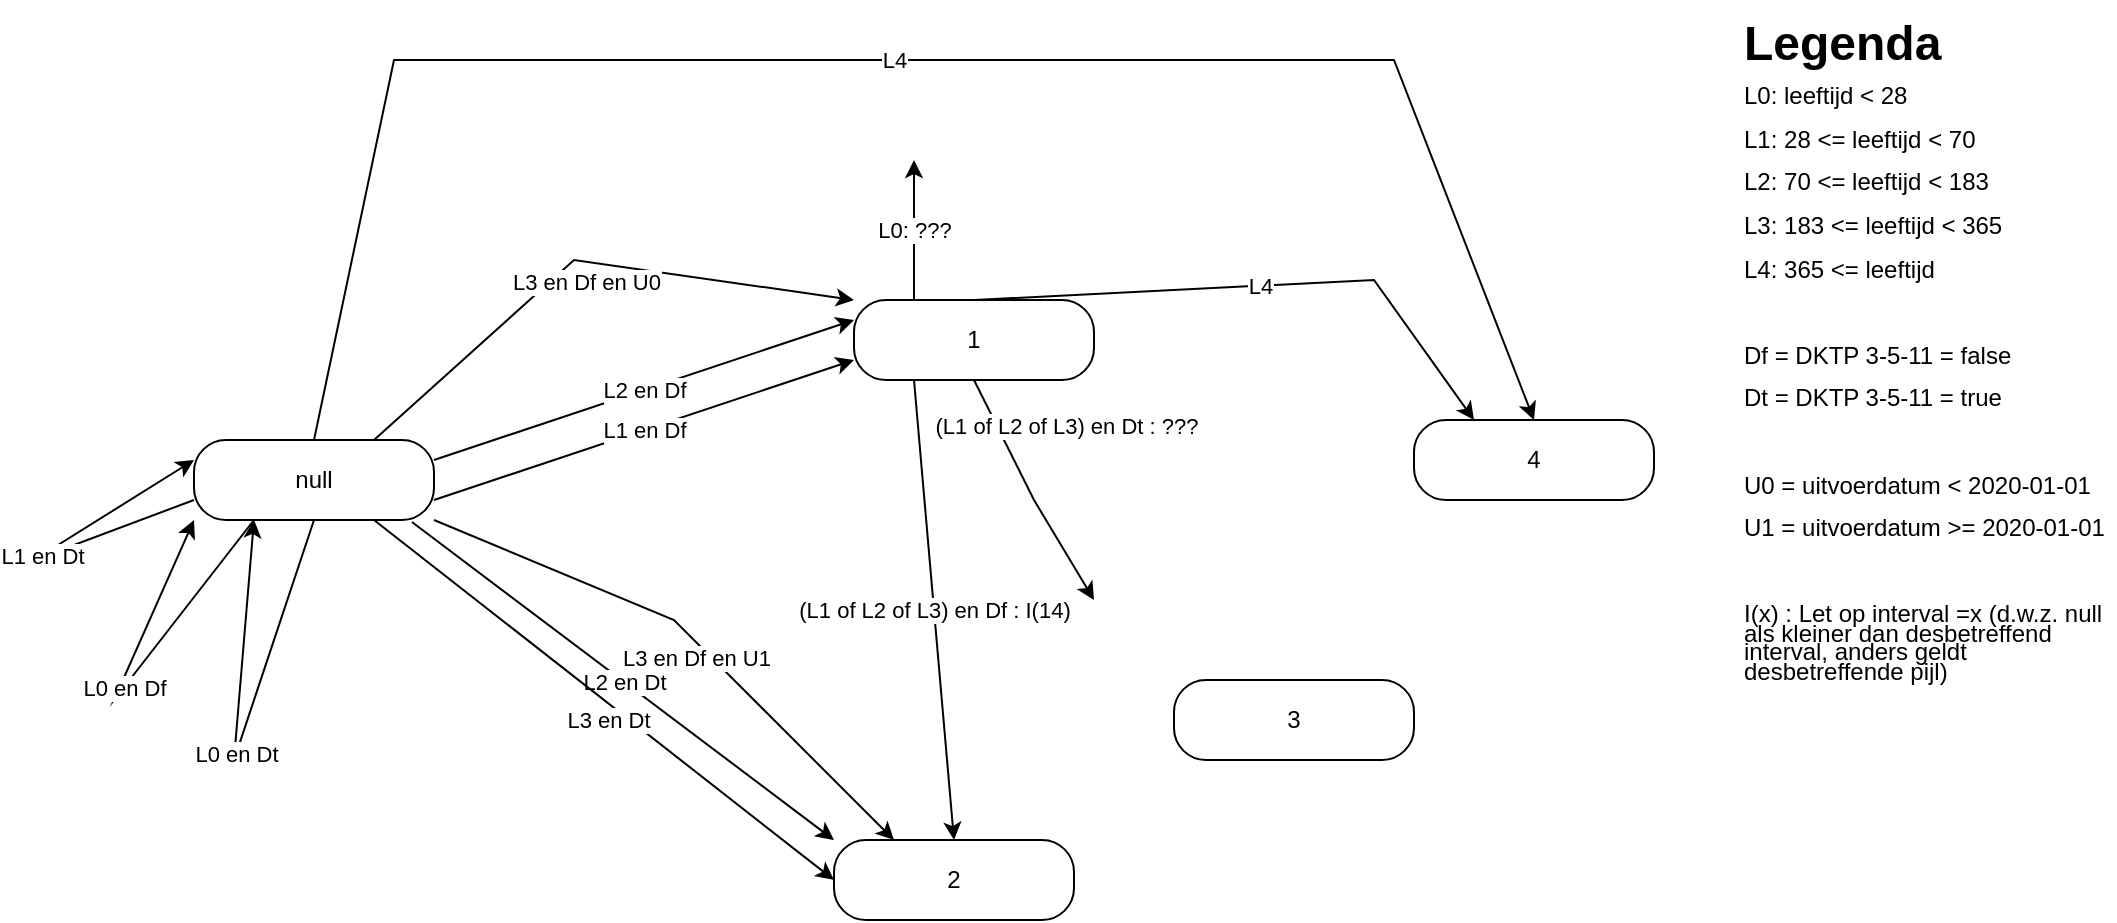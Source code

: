 <mxfile version="21.6.8" type="github">
  <diagram name="Page-1" id="58cdce13-f638-feb5-8d6f-7d28b1aa9fa0">
    <mxGraphModel dx="1434" dy="750" grid="1" gridSize="10" guides="1" tooltips="1" connect="1" arrows="1" fold="1" page="1" pageScale="1" pageWidth="1169" pageHeight="827" background="none" math="0" shadow="0">
      <root>
        <mxCell id="0" />
        <mxCell id="1" parent="0" />
        <mxCell id="W_ewYQk7HNQwRnbPACTs-3" value="null" style="rounded=1;whiteSpace=wrap;html=1;arcSize=40;labelBackgroundColor=none;" vertex="1" parent="1">
          <mxGeometry x="170" y="240" width="120" height="40" as="geometry" />
        </mxCell>
        <mxCell id="W_ewYQk7HNQwRnbPACTs-6" value="" style="endArrow=classic;html=1;rounded=0;exitX=0.5;exitY=1;exitDx=0;exitDy=0;entryX=0.25;entryY=1;entryDx=0;entryDy=0;" edge="1" parent="1" source="W_ewYQk7HNQwRnbPACTs-3" target="W_ewYQk7HNQwRnbPACTs-3">
          <mxGeometry relative="1" as="geometry">
            <mxPoint x="300" y="500" as="sourcePoint" />
            <mxPoint x="150" y="540" as="targetPoint" />
            <Array as="points">
              <mxPoint x="190" y="400" />
            </Array>
          </mxGeometry>
        </mxCell>
        <mxCell id="W_ewYQk7HNQwRnbPACTs-7" value="L0 en Dt" style="edgeLabel;resizable=0;html=1;align=center;verticalAlign=middle;" connectable="0" vertex="1" parent="W_ewYQk7HNQwRnbPACTs-6">
          <mxGeometry relative="1" as="geometry" />
        </mxCell>
        <mxCell id="W_ewYQk7HNQwRnbPACTs-8" value="&lt;h1 style=&quot;line-height: 50%;&quot;&gt;Legenda&lt;/h1&gt;&lt;p style=&quot;line-height: 80%;&quot;&gt;&lt;font style=&quot;font-size: 12px;&quot;&gt;L0: leeftijd &amp;lt; 28&lt;/font&gt;&lt;/p&gt;&lt;p style=&quot;line-height: 80%;&quot;&gt;&lt;font style=&quot;font-size: 12px;&quot;&gt;L1: 28 &amp;lt;= leeftijd &amp;lt; 70&lt;/font&gt;&lt;/p&gt;&lt;p style=&quot;line-height: 80%;&quot;&gt;&lt;font style=&quot;font-size: 12px;&quot;&gt;L2: 70 &amp;lt;= leeftijd &amp;lt; 183&lt;/font&gt;&lt;/p&gt;&lt;p style=&quot;line-height: 80%;&quot;&gt;&lt;font style=&quot;font-size: 12px;&quot;&gt;L3: 183 &amp;lt;= leeftijd &amp;lt; 365&lt;/font&gt;&lt;/p&gt;&lt;p style=&quot;line-height: 80%;&quot;&gt;&lt;font style=&quot;font-size: 12px;&quot;&gt;L4: 365 &amp;lt;= leeftijd&lt;/font&gt;&lt;/p&gt;&lt;p style=&quot;line-height: 80%;&quot;&gt;&lt;font style=&quot;font-size: 12px;&quot;&gt;&lt;br&gt;&lt;/font&gt;&lt;/p&gt;&lt;p style=&quot;line-height: 80%;&quot;&gt;&lt;font style=&quot;font-size: 12px;&quot;&gt;Df = DKTP 3-5-11 = false&lt;/font&gt;&lt;/p&gt;&lt;p style=&quot;line-height: 80%;&quot;&gt;&lt;font style=&quot;font-size: 12px;&quot;&gt;Dt = DKTP 3-5-11 = true&lt;/font&gt;&lt;/p&gt;&lt;p style=&quot;line-height: 80%;&quot;&gt;&lt;font style=&quot;font-size: 12px;&quot;&gt;&lt;br&gt;&lt;/font&gt;&lt;/p&gt;&lt;p style=&quot;line-height: 80%;&quot;&gt;&lt;font style=&quot;font-size: 12px;&quot;&gt;U0 = uitvoerdatum &amp;lt; 2020-01-01&lt;/font&gt;&lt;/p&gt;&lt;p style=&quot;line-height: 80%;&quot;&gt;&lt;font style=&quot;font-size: 12px;&quot;&gt;U1 = uitvoerdatum &amp;gt;= 2020-01-01&lt;/font&gt;&lt;/p&gt;&lt;p style=&quot;line-height: 80%;&quot;&gt;&lt;font style=&quot;font-size: 12px;&quot;&gt;&lt;br&gt;&lt;/font&gt;&lt;/p&gt;&lt;p style=&quot;line-height: 80%;&quot;&gt;&lt;font style=&quot;font-size: 12px;&quot;&gt;I(x) : Let op interval =x (d.w.z. null als kleiner dan desbetreffend interval, anders geldt desbetreffende pijl)&lt;/font&gt;&lt;/p&gt;&lt;p style=&quot;line-height: 80%;&quot;&gt;&lt;br&gt;&lt;/p&gt;" style="text;html=1;strokeColor=none;fillColor=none;spacing=5;spacingTop=-20;whiteSpace=wrap;overflow=hidden;rounded=0;" vertex="1" parent="1">
          <mxGeometry x="940" y="30" width="190" height="400" as="geometry" />
        </mxCell>
        <mxCell id="W_ewYQk7HNQwRnbPACTs-9" value="" style="endArrow=classic;html=1;rounded=0;exitX=0.25;exitY=1;exitDx=0;exitDy=0;entryX=0;entryY=1;entryDx=0;entryDy=0;" edge="1" parent="1" source="W_ewYQk7HNQwRnbPACTs-3" target="W_ewYQk7HNQwRnbPACTs-3">
          <mxGeometry relative="1" as="geometry">
            <mxPoint x="240" y="290" as="sourcePoint" />
            <mxPoint x="210" y="290" as="targetPoint" />
            <Array as="points">
              <mxPoint x="130" y="370" />
            </Array>
          </mxGeometry>
        </mxCell>
        <mxCell id="W_ewYQk7HNQwRnbPACTs-10" value="L0 en Df" style="edgeLabel;resizable=0;html=1;align=center;verticalAlign=middle;" connectable="0" vertex="1" parent="W_ewYQk7HNQwRnbPACTs-9">
          <mxGeometry relative="1" as="geometry" />
        </mxCell>
        <mxCell id="W_ewYQk7HNQwRnbPACTs-11" value="" style="endArrow=classic;html=1;rounded=0;exitX=0;exitY=0.75;exitDx=0;exitDy=0;entryX=0;entryY=0.25;entryDx=0;entryDy=0;" edge="1" parent="1" source="W_ewYQk7HNQwRnbPACTs-3" target="W_ewYQk7HNQwRnbPACTs-3">
          <mxGeometry relative="1" as="geometry">
            <mxPoint x="210" y="290" as="sourcePoint" />
            <mxPoint x="180" y="290" as="targetPoint" />
            <Array as="points">
              <mxPoint x="90" y="300" />
            </Array>
          </mxGeometry>
        </mxCell>
        <mxCell id="W_ewYQk7HNQwRnbPACTs-12" value="L1 en Dt" style="edgeLabel;resizable=0;html=1;align=center;verticalAlign=middle;" connectable="0" vertex="1" parent="W_ewYQk7HNQwRnbPACTs-11">
          <mxGeometry relative="1" as="geometry" />
        </mxCell>
        <mxCell id="W_ewYQk7HNQwRnbPACTs-13" value="1" style="rounded=1;whiteSpace=wrap;html=1;arcSize=40;labelBackgroundColor=none;" vertex="1" parent="1">
          <mxGeometry x="500" y="170" width="120" height="40" as="geometry" />
        </mxCell>
        <mxCell id="W_ewYQk7HNQwRnbPACTs-14" value="2" style="rounded=1;whiteSpace=wrap;html=1;arcSize=40;labelBackgroundColor=none;" vertex="1" parent="1">
          <mxGeometry x="490" y="440" width="120" height="40" as="geometry" />
        </mxCell>
        <mxCell id="W_ewYQk7HNQwRnbPACTs-15" value="3" style="rounded=1;whiteSpace=wrap;html=1;arcSize=40;labelBackgroundColor=none;" vertex="1" parent="1">
          <mxGeometry x="660" y="360" width="120" height="40" as="geometry" />
        </mxCell>
        <mxCell id="W_ewYQk7HNQwRnbPACTs-16" value="4" style="rounded=1;whiteSpace=wrap;html=1;arcSize=40;labelBackgroundColor=none;" vertex="1" parent="1">
          <mxGeometry x="780" y="230" width="120" height="40" as="geometry" />
        </mxCell>
        <mxCell id="W_ewYQk7HNQwRnbPACTs-19" value="" style="endArrow=classic;html=1;rounded=0;exitX=1;exitY=0.75;exitDx=0;exitDy=0;entryX=0;entryY=0.75;entryDx=0;entryDy=0;" edge="1" parent="1" source="W_ewYQk7HNQwRnbPACTs-3" target="W_ewYQk7HNQwRnbPACTs-13">
          <mxGeometry relative="1" as="geometry">
            <mxPoint x="340" y="310" as="sourcePoint" />
            <mxPoint x="440" y="310" as="targetPoint" />
          </mxGeometry>
        </mxCell>
        <mxCell id="W_ewYQk7HNQwRnbPACTs-20" value="L1 en Df" style="edgeLabel;resizable=0;html=1;align=center;verticalAlign=middle;" connectable="0" vertex="1" parent="W_ewYQk7HNQwRnbPACTs-19">
          <mxGeometry relative="1" as="geometry" />
        </mxCell>
        <mxCell id="W_ewYQk7HNQwRnbPACTs-23" value="" style="endArrow=classic;html=1;rounded=0;exitX=1;exitY=0.25;exitDx=0;exitDy=0;entryX=0;entryY=0.25;entryDx=0;entryDy=0;" edge="1" parent="1" source="W_ewYQk7HNQwRnbPACTs-3" target="W_ewYQk7HNQwRnbPACTs-13">
          <mxGeometry relative="1" as="geometry">
            <mxPoint x="300" y="280" as="sourcePoint" />
            <mxPoint x="510" y="210" as="targetPoint" />
          </mxGeometry>
        </mxCell>
        <mxCell id="W_ewYQk7HNQwRnbPACTs-24" value="L2 en Df" style="edgeLabel;resizable=0;html=1;align=center;verticalAlign=middle;" connectable="0" vertex="1" parent="W_ewYQk7HNQwRnbPACTs-23">
          <mxGeometry relative="1" as="geometry" />
        </mxCell>
        <mxCell id="W_ewYQk7HNQwRnbPACTs-25" value="" style="endArrow=classic;html=1;rounded=0;exitX=0.908;exitY=1.025;exitDx=0;exitDy=0;exitPerimeter=0;entryX=0;entryY=0;entryDx=0;entryDy=0;" edge="1" parent="1" source="W_ewYQk7HNQwRnbPACTs-3" target="W_ewYQk7HNQwRnbPACTs-14">
          <mxGeometry relative="1" as="geometry">
            <mxPoint x="250" y="470" as="sourcePoint" />
            <mxPoint x="350" y="470" as="targetPoint" />
          </mxGeometry>
        </mxCell>
        <mxCell id="W_ewYQk7HNQwRnbPACTs-26" value="L2 en Dt" style="edgeLabel;resizable=0;html=1;align=center;verticalAlign=middle;" connectable="0" vertex="1" parent="W_ewYQk7HNQwRnbPACTs-25">
          <mxGeometry relative="1" as="geometry">
            <mxPoint as="offset" />
          </mxGeometry>
        </mxCell>
        <mxCell id="W_ewYQk7HNQwRnbPACTs-28" value="" style="endArrow=classic;html=1;rounded=0;exitX=0.75;exitY=1;exitDx=0;exitDy=0;entryX=0;entryY=0.5;entryDx=0;entryDy=0;" edge="1" parent="1" source="W_ewYQk7HNQwRnbPACTs-3" target="W_ewYQk7HNQwRnbPACTs-14">
          <mxGeometry relative="1" as="geometry">
            <mxPoint x="289" y="291" as="sourcePoint" />
            <mxPoint x="500" y="460" as="targetPoint" />
          </mxGeometry>
        </mxCell>
        <mxCell id="W_ewYQk7HNQwRnbPACTs-29" value="L3 en Dt" style="edgeLabel;resizable=0;html=1;align=center;verticalAlign=middle;" connectable="0" vertex="1" parent="W_ewYQk7HNQwRnbPACTs-28">
          <mxGeometry relative="1" as="geometry">
            <mxPoint x="2" y="10" as="offset" />
          </mxGeometry>
        </mxCell>
        <mxCell id="W_ewYQk7HNQwRnbPACTs-30" value="" style="endArrow=classic;html=1;rounded=0;exitX=0.75;exitY=0;exitDx=0;exitDy=0;entryX=0;entryY=0;entryDx=0;entryDy=0;" edge="1" parent="1" source="W_ewYQk7HNQwRnbPACTs-3" target="W_ewYQk7HNQwRnbPACTs-13">
          <mxGeometry relative="1" as="geometry">
            <mxPoint x="270" y="290" as="sourcePoint" />
            <mxPoint x="500" y="470" as="targetPoint" />
            <Array as="points">
              <mxPoint x="360" y="150" />
            </Array>
          </mxGeometry>
        </mxCell>
        <mxCell id="W_ewYQk7HNQwRnbPACTs-31" value="L3 en Df en U0" style="edgeLabel;resizable=0;html=1;align=center;verticalAlign=middle;" connectable="0" vertex="1" parent="W_ewYQk7HNQwRnbPACTs-30">
          <mxGeometry relative="1" as="geometry">
            <mxPoint x="2" y="10" as="offset" />
          </mxGeometry>
        </mxCell>
        <mxCell id="W_ewYQk7HNQwRnbPACTs-32" value="" style="endArrow=classic;html=1;rounded=0;exitX=1;exitY=1;exitDx=0;exitDy=0;entryX=0.25;entryY=0;entryDx=0;entryDy=0;" edge="1" parent="1" source="W_ewYQk7HNQwRnbPACTs-3" target="W_ewYQk7HNQwRnbPACTs-14">
          <mxGeometry relative="1" as="geometry">
            <mxPoint x="270" y="250" as="sourcePoint" />
            <mxPoint x="510" y="180" as="targetPoint" />
            <Array as="points">
              <mxPoint x="410" y="330" />
            </Array>
          </mxGeometry>
        </mxCell>
        <mxCell id="W_ewYQk7HNQwRnbPACTs-33" value="L3 en Df en U1" style="edgeLabel;resizable=0;html=1;align=center;verticalAlign=middle;" connectable="0" vertex="1" parent="W_ewYQk7HNQwRnbPACTs-32">
          <mxGeometry relative="1" as="geometry">
            <mxPoint x="2" y="10" as="offset" />
          </mxGeometry>
        </mxCell>
        <mxCell id="W_ewYQk7HNQwRnbPACTs-34" value="" style="endArrow=classic;html=1;rounded=0;entryX=0.5;entryY=0;entryDx=0;entryDy=0;exitX=0.5;exitY=0;exitDx=0;exitDy=0;" edge="1" parent="1" source="W_ewYQk7HNQwRnbPACTs-3" target="W_ewYQk7HNQwRnbPACTs-16">
          <mxGeometry relative="1" as="geometry">
            <mxPoint x="170" y="80" as="sourcePoint" />
            <mxPoint x="270" y="80" as="targetPoint" />
            <Array as="points">
              <mxPoint x="270" y="50" />
              <mxPoint x="770" y="50" />
            </Array>
          </mxGeometry>
        </mxCell>
        <mxCell id="W_ewYQk7HNQwRnbPACTs-35" value="L4" style="edgeLabel;resizable=0;html=1;align=center;verticalAlign=middle;" connectable="0" vertex="1" parent="W_ewYQk7HNQwRnbPACTs-34">
          <mxGeometry relative="1" as="geometry" />
        </mxCell>
        <mxCell id="W_ewYQk7HNQwRnbPACTs-36" value="" style="endArrow=classic;html=1;rounded=0;entryX=0.25;entryY=0;entryDx=0;entryDy=0;exitX=0.5;exitY=0;exitDx=0;exitDy=0;" edge="1" parent="1" source="W_ewYQk7HNQwRnbPACTs-13" target="W_ewYQk7HNQwRnbPACTs-16">
          <mxGeometry relative="1" as="geometry">
            <mxPoint x="240" y="250" as="sourcePoint" />
            <mxPoint x="820" y="240" as="targetPoint" />
            <Array as="points">
              <mxPoint x="760" y="160" />
            </Array>
          </mxGeometry>
        </mxCell>
        <mxCell id="W_ewYQk7HNQwRnbPACTs-37" value="L4" style="edgeLabel;resizable=0;html=1;align=center;verticalAlign=middle;" connectable="0" vertex="1" parent="W_ewYQk7HNQwRnbPACTs-36">
          <mxGeometry relative="1" as="geometry" />
        </mxCell>
        <mxCell id="W_ewYQk7HNQwRnbPACTs-38" value="" style="endArrow=classic;html=1;rounded=0;exitX=0.25;exitY=1;exitDx=0;exitDy=0;entryX=0.5;entryY=0;entryDx=0;entryDy=0;" edge="1" parent="1" source="W_ewYQk7HNQwRnbPACTs-13" target="W_ewYQk7HNQwRnbPACTs-14">
          <mxGeometry relative="1" as="geometry">
            <mxPoint x="220" y="540" as="sourcePoint" />
            <mxPoint x="320" y="540" as="targetPoint" />
          </mxGeometry>
        </mxCell>
        <mxCell id="W_ewYQk7HNQwRnbPACTs-39" value="(L1 of L2 of L3) en Df : I(14)" style="edgeLabel;resizable=0;html=1;align=center;verticalAlign=middle;" connectable="0" vertex="1" parent="W_ewYQk7HNQwRnbPACTs-38">
          <mxGeometry relative="1" as="geometry" />
        </mxCell>
        <mxCell id="W_ewYQk7HNQwRnbPACTs-40" value="" style="endArrow=classic;html=1;rounded=0;exitX=0.5;exitY=1;exitDx=0;exitDy=0;" edge="1" parent="1" source="W_ewYQk7HNQwRnbPACTs-13">
          <mxGeometry relative="1" as="geometry">
            <mxPoint x="575" y="184" as="sourcePoint" />
            <mxPoint x="620" y="320" as="targetPoint" />
            <Array as="points">
              <mxPoint x="590" y="270" />
            </Array>
          </mxGeometry>
        </mxCell>
        <mxCell id="W_ewYQk7HNQwRnbPACTs-41" value="(L1 of L2 of L3) en Dt : ???" style="edgeLabel;resizable=0;html=1;align=center;verticalAlign=middle;" connectable="0" vertex="1" parent="W_ewYQk7HNQwRnbPACTs-40">
          <mxGeometry relative="1" as="geometry">
            <mxPoint x="18" y="-33" as="offset" />
          </mxGeometry>
        </mxCell>
        <mxCell id="W_ewYQk7HNQwRnbPACTs-42" value="" style="endArrow=classic;html=1;rounded=0;exitX=0.25;exitY=0;exitDx=0;exitDy=0;" edge="1" parent="1" source="W_ewYQk7HNQwRnbPACTs-13">
          <mxGeometry relative="1" as="geometry">
            <mxPoint x="600" y="80" as="sourcePoint" />
            <mxPoint x="530" y="100" as="targetPoint" />
          </mxGeometry>
        </mxCell>
        <mxCell id="W_ewYQk7HNQwRnbPACTs-43" value="L0: ???" style="edgeLabel;resizable=0;html=1;align=center;verticalAlign=middle;" connectable="0" vertex="1" parent="W_ewYQk7HNQwRnbPACTs-42">
          <mxGeometry relative="1" as="geometry" />
        </mxCell>
      </root>
    </mxGraphModel>
  </diagram>
</mxfile>
